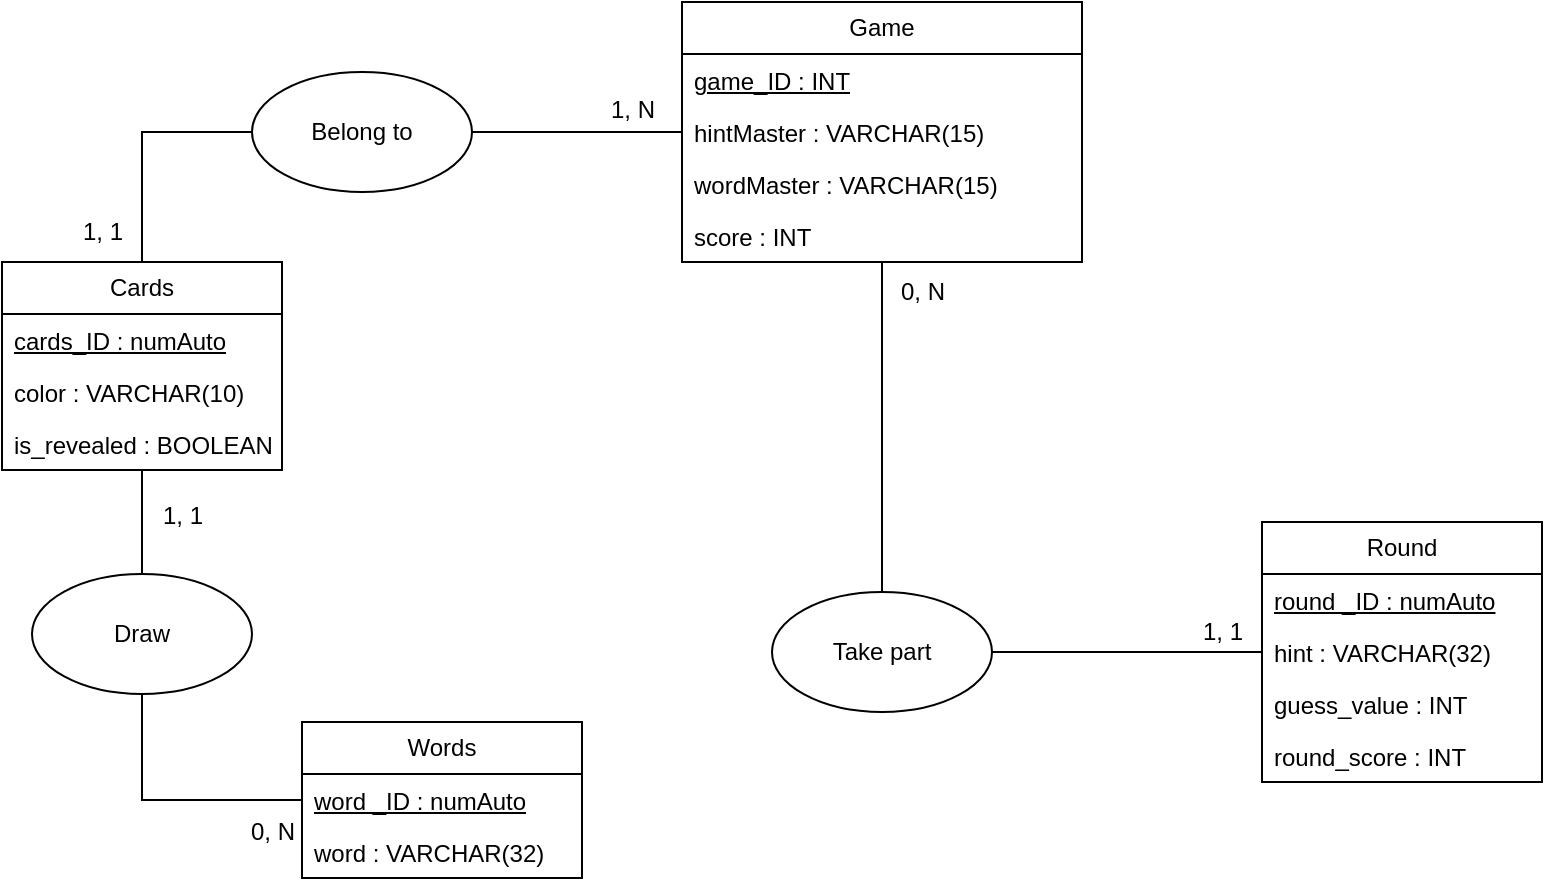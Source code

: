 <mxfile version="24.5.3" type="github">
  <diagram name="Page-1" id="bULinHIrzRMRAssg-DR1">
    <mxGraphModel dx="1365" dy="505" grid="1" gridSize="10" guides="1" tooltips="1" connect="1" arrows="1" fold="1" page="1" pageScale="1" pageWidth="1169" pageHeight="827" math="0" shadow="0">
      <root>
        <mxCell id="0" />
        <mxCell id="1" parent="0" />
        <mxCell id="41feGYyov1eM8qyhhKeD-1" value="Game" style="swimlane;fontStyle=0;childLayout=stackLayout;horizontal=1;startSize=26;fillColor=none;horizontalStack=0;resizeParent=1;resizeParentMax=0;resizeLast=0;collapsible=1;marginBottom=0;whiteSpace=wrap;html=1;" parent="1" vertex="1">
          <mxGeometry x="440" y="180" width="200" height="130" as="geometry" />
        </mxCell>
        <mxCell id="41feGYyov1eM8qyhhKeD-2" value="&lt;u&gt;game_ID : INT&lt;/u&gt;" style="text;strokeColor=none;fillColor=none;align=left;verticalAlign=top;spacingLeft=4;spacingRight=4;overflow=hidden;rotatable=0;points=[[0,0.5],[1,0.5]];portConstraint=eastwest;whiteSpace=wrap;html=1;" parent="41feGYyov1eM8qyhhKeD-1" vertex="1">
          <mxGeometry y="26" width="200" height="26" as="geometry" />
        </mxCell>
        <mxCell id="jrPJqY-cBqJbE4AikIkB-24" value="hintMaster : VARCHAR(15)" style="text;strokeColor=none;fillColor=none;align=left;verticalAlign=top;spacingLeft=4;spacingRight=4;overflow=hidden;rotatable=0;points=[[0,0.5],[1,0.5]];portConstraint=eastwest;whiteSpace=wrap;html=1;" vertex="1" parent="41feGYyov1eM8qyhhKeD-1">
          <mxGeometry y="52" width="200" height="26" as="geometry" />
        </mxCell>
        <mxCell id="jrPJqY-cBqJbE4AikIkB-25" value="wordMaster : VARCHAR(15)" style="text;strokeColor=none;fillColor=none;align=left;verticalAlign=top;spacingLeft=4;spacingRight=4;overflow=hidden;rotatable=0;points=[[0,0.5],[1,0.5]];portConstraint=eastwest;whiteSpace=wrap;html=1;" vertex="1" parent="41feGYyov1eM8qyhhKeD-1">
          <mxGeometry y="78" width="200" height="26" as="geometry" />
        </mxCell>
        <mxCell id="41feGYyov1eM8qyhhKeD-7" value="score : INT" style="text;strokeColor=none;fillColor=none;align=left;verticalAlign=top;spacingLeft=4;spacingRight=4;overflow=hidden;rotatable=0;points=[[0,0.5],[1,0.5]];portConstraint=eastwest;whiteSpace=wrap;html=1;" parent="41feGYyov1eM8qyhhKeD-1" vertex="1">
          <mxGeometry y="104" width="200" height="26" as="geometry" />
        </mxCell>
        <mxCell id="9fqSzn5vpVTHfKsKmS2U-1" style="rounded=0;orthogonalLoop=1;jettySize=auto;html=1;edgeStyle=orthogonalEdgeStyle;endArrow=none;endFill=0;" parent="1" source="41feGYyov1eM8qyhhKeD-26" target="41feGYyov1eM8qyhhKeD-1" edge="1">
          <mxGeometry relative="1" as="geometry">
            <Array as="points">
              <mxPoint x="170" y="245" />
            </Array>
          </mxGeometry>
        </mxCell>
        <mxCell id="41feGYyov1eM8qyhhKeD-26" value="Cards" style="swimlane;fontStyle=0;childLayout=stackLayout;horizontal=1;startSize=26;fillColor=none;horizontalStack=0;resizeParent=1;resizeParentMax=0;resizeLast=0;collapsible=1;marginBottom=0;whiteSpace=wrap;html=1;" parent="1" vertex="1">
          <mxGeometry x="100" y="310" width="140" height="104" as="geometry" />
        </mxCell>
        <mxCell id="41feGYyov1eM8qyhhKeD-27" value="&lt;u&gt;cards_ID : numAuto&lt;/u&gt;" style="text;strokeColor=none;fillColor=none;align=left;verticalAlign=top;spacingLeft=4;spacingRight=4;overflow=hidden;rotatable=0;points=[[0,0.5],[1,0.5]];portConstraint=eastwest;whiteSpace=wrap;html=1;" parent="41feGYyov1eM8qyhhKeD-26" vertex="1">
          <mxGeometry y="26" width="140" height="26" as="geometry" />
        </mxCell>
        <mxCell id="xzaFgJdzzJLVi3Fy9hRb-1" value="color : VARCHAR(10)" style="text;strokeColor=none;fillColor=none;align=left;verticalAlign=top;spacingLeft=4;spacingRight=4;overflow=hidden;rotatable=0;points=[[0,0.5],[1,0.5]];portConstraint=eastwest;whiteSpace=wrap;html=1;" parent="41feGYyov1eM8qyhhKeD-26" vertex="1">
          <mxGeometry y="52" width="140" height="26" as="geometry" />
        </mxCell>
        <mxCell id="9fqSzn5vpVTHfKsKmS2U-2" value="is_revealed : BOOLEAN" style="text;strokeColor=none;fillColor=none;align=left;verticalAlign=top;spacingLeft=4;spacingRight=4;overflow=hidden;rotatable=0;points=[[0,0.5],[1,0.5]];portConstraint=eastwest;whiteSpace=wrap;html=1;" parent="41feGYyov1eM8qyhhKeD-26" vertex="1">
          <mxGeometry y="78" width="140" height="26" as="geometry" />
        </mxCell>
        <mxCell id="BuWvbfeFgEEDxW86AXxD-5" style="edgeStyle=orthogonalEdgeStyle;rounded=0;orthogonalLoop=1;jettySize=auto;html=1;endArrow=none;endFill=0;" parent="1" source="jrPJqY-cBqJbE4AikIkB-16" target="41feGYyov1eM8qyhhKeD-26" edge="1">
          <mxGeometry relative="1" as="geometry" />
        </mxCell>
        <mxCell id="BuWvbfeFgEEDxW86AXxD-1" value="&lt;span style=&quot;background-color: initial;&quot;&gt;Words&lt;/span&gt;" style="swimlane;fontStyle=0;childLayout=stackLayout;horizontal=1;startSize=26;fillColor=none;horizontalStack=0;resizeParent=1;resizeParentMax=0;resizeLast=0;collapsible=1;marginBottom=0;whiteSpace=wrap;html=1;" parent="1" vertex="1">
          <mxGeometry x="250" y="540" width="140" height="78" as="geometry" />
        </mxCell>
        <mxCell id="BuWvbfeFgEEDxW86AXxD-2" value="&lt;u&gt;word _ID : numAuto&lt;/u&gt;" style="text;strokeColor=none;fillColor=none;align=left;verticalAlign=top;spacingLeft=4;spacingRight=4;overflow=hidden;rotatable=0;points=[[0,0.5],[1,0.5]];portConstraint=eastwest;whiteSpace=wrap;html=1;" parent="BuWvbfeFgEEDxW86AXxD-1" vertex="1">
          <mxGeometry y="26" width="140" height="26" as="geometry" />
        </mxCell>
        <mxCell id="BuWvbfeFgEEDxW86AXxD-3" value="word : VARCHAR(32)" style="text;strokeColor=none;fillColor=none;align=left;verticalAlign=top;spacingLeft=4;spacingRight=4;overflow=hidden;rotatable=0;points=[[0,0.5],[1,0.5]];portConstraint=eastwest;whiteSpace=wrap;html=1;" parent="BuWvbfeFgEEDxW86AXxD-1" vertex="1">
          <mxGeometry y="52" width="140" height="26" as="geometry" />
        </mxCell>
        <mxCell id="9fqSzn5vpVTHfKsKmS2U-6" style="edgeStyle=orthogonalEdgeStyle;rounded=0;orthogonalLoop=1;jettySize=auto;html=1;endArrow=none;endFill=0;" parent="1" source="jrPJqY-cBqJbE4AikIkB-17" target="41feGYyov1eM8qyhhKeD-1" edge="1">
          <mxGeometry relative="1" as="geometry" />
        </mxCell>
        <mxCell id="9fqSzn5vpVTHfKsKmS2U-3" value="&lt;span style=&quot;background-color: initial;&quot;&gt;Round&lt;/span&gt;" style="swimlane;fontStyle=0;childLayout=stackLayout;horizontal=1;startSize=26;fillColor=none;horizontalStack=0;resizeParent=1;resizeParentMax=0;resizeLast=0;collapsible=1;marginBottom=0;whiteSpace=wrap;html=1;" parent="1" vertex="1">
          <mxGeometry x="730" y="440" width="140" height="130" as="geometry" />
        </mxCell>
        <mxCell id="9fqSzn5vpVTHfKsKmS2U-4" value="&lt;u&gt;round _ID : numAuto&lt;/u&gt;" style="text;strokeColor=none;fillColor=none;align=left;verticalAlign=top;spacingLeft=4;spacingRight=4;overflow=hidden;rotatable=0;points=[[0,0.5],[1,0.5]];portConstraint=eastwest;whiteSpace=wrap;html=1;" parent="9fqSzn5vpVTHfKsKmS2U-3" vertex="1">
          <mxGeometry y="26" width="140" height="26" as="geometry" />
        </mxCell>
        <mxCell id="9fqSzn5vpVTHfKsKmS2U-7" value="hint : VARCHAR(32)" style="text;strokeColor=none;fillColor=none;align=left;verticalAlign=top;spacingLeft=4;spacingRight=4;overflow=hidden;rotatable=0;points=[[0,0.5],[1,0.5]];portConstraint=eastwest;whiteSpace=wrap;html=1;" parent="9fqSzn5vpVTHfKsKmS2U-3" vertex="1">
          <mxGeometry y="52" width="140" height="26" as="geometry" />
        </mxCell>
        <mxCell id="9fqSzn5vpVTHfKsKmS2U-5" value="guess_value : INT" style="text;strokeColor=none;fillColor=none;align=left;verticalAlign=top;spacingLeft=4;spacingRight=4;overflow=hidden;rotatable=0;points=[[0,0.5],[1,0.5]];portConstraint=eastwest;whiteSpace=wrap;html=1;" parent="9fqSzn5vpVTHfKsKmS2U-3" vertex="1">
          <mxGeometry y="78" width="140" height="26" as="geometry" />
        </mxCell>
        <mxCell id="9fqSzn5vpVTHfKsKmS2U-8" value="round_score : INT" style="text;strokeColor=none;fillColor=none;align=left;verticalAlign=top;spacingLeft=4;spacingRight=4;overflow=hidden;rotatable=0;points=[[0,0.5],[1,0.5]];portConstraint=eastwest;whiteSpace=wrap;html=1;" parent="9fqSzn5vpVTHfKsKmS2U-3" vertex="1">
          <mxGeometry y="104" width="140" height="26" as="geometry" />
        </mxCell>
        <mxCell id="jrPJqY-cBqJbE4AikIkB-1" value="1, 1" style="text;html=1;align=center;verticalAlign=middle;resizable=0;points=[];autosize=1;strokeColor=none;fillColor=none;" vertex="1" parent="1">
          <mxGeometry x="130" y="280" width="40" height="30" as="geometry" />
        </mxCell>
        <mxCell id="jrPJqY-cBqJbE4AikIkB-2" value="1, N" style="text;html=1;align=center;verticalAlign=middle;resizable=0;points=[];autosize=1;strokeColor=none;fillColor=none;" vertex="1" parent="1">
          <mxGeometry x="390" y="219" width="50" height="30" as="geometry" />
        </mxCell>
        <mxCell id="jrPJqY-cBqJbE4AikIkB-3" value="0, N" style="text;html=1;align=center;verticalAlign=middle;resizable=0;points=[];autosize=1;strokeColor=none;fillColor=none;" vertex="1" parent="1">
          <mxGeometry x="210" y="580" width="50" height="30" as="geometry" />
        </mxCell>
        <mxCell id="jrPJqY-cBqJbE4AikIkB-4" value="1, 1" style="text;html=1;align=center;verticalAlign=middle;resizable=0;points=[];autosize=1;strokeColor=none;fillColor=none;" vertex="1" parent="1">
          <mxGeometry x="170" y="422" width="40" height="30" as="geometry" />
        </mxCell>
        <mxCell id="jrPJqY-cBqJbE4AikIkB-5" value="1, 1" style="text;html=1;align=center;verticalAlign=middle;resizable=0;points=[];autosize=1;strokeColor=none;fillColor=none;" vertex="1" parent="1">
          <mxGeometry x="690" y="480" width="40" height="30" as="geometry" />
        </mxCell>
        <mxCell id="jrPJqY-cBqJbE4AikIkB-6" value="0, N" style="text;html=1;align=center;verticalAlign=middle;resizable=0;points=[];autosize=1;strokeColor=none;fillColor=none;" vertex="1" parent="1">
          <mxGeometry x="535" y="310" width="50" height="30" as="geometry" />
        </mxCell>
        <mxCell id="jrPJqY-cBqJbE4AikIkB-14" value="Belong to" style="ellipse;whiteSpace=wrap;html=1;" vertex="1" parent="1">
          <mxGeometry x="225" y="215" width="110" height="60" as="geometry" />
        </mxCell>
        <mxCell id="jrPJqY-cBqJbE4AikIkB-23" value="" style="edgeStyle=orthogonalEdgeStyle;rounded=0;orthogonalLoop=1;jettySize=auto;html=1;endArrow=none;endFill=0;" edge="1" parent="1" source="9fqSzn5vpVTHfKsKmS2U-3" target="jrPJqY-cBqJbE4AikIkB-17">
          <mxGeometry relative="1" as="geometry">
            <mxPoint x="730" y="505" as="sourcePoint" />
            <mxPoint x="510" y="258" as="targetPoint" />
          </mxGeometry>
        </mxCell>
        <mxCell id="jrPJqY-cBqJbE4AikIkB-17" value="Take part" style="ellipse;whiteSpace=wrap;html=1;" vertex="1" parent="1">
          <mxGeometry x="485" y="475" width="110" height="60" as="geometry" />
        </mxCell>
        <mxCell id="jrPJqY-cBqJbE4AikIkB-26" value="" style="edgeStyle=orthogonalEdgeStyle;rounded=0;orthogonalLoop=1;jettySize=auto;html=1;endArrow=none;endFill=0;" edge="1" parent="1" source="BuWvbfeFgEEDxW86AXxD-1" target="jrPJqY-cBqJbE4AikIkB-16">
          <mxGeometry relative="1" as="geometry">
            <mxPoint x="250" y="579" as="sourcePoint" />
            <mxPoint x="170" y="414" as="targetPoint" />
          </mxGeometry>
        </mxCell>
        <mxCell id="jrPJqY-cBqJbE4AikIkB-16" value="Draw" style="ellipse;whiteSpace=wrap;html=1;" vertex="1" parent="1">
          <mxGeometry x="115" y="466" width="110" height="60" as="geometry" />
        </mxCell>
      </root>
    </mxGraphModel>
  </diagram>
</mxfile>
